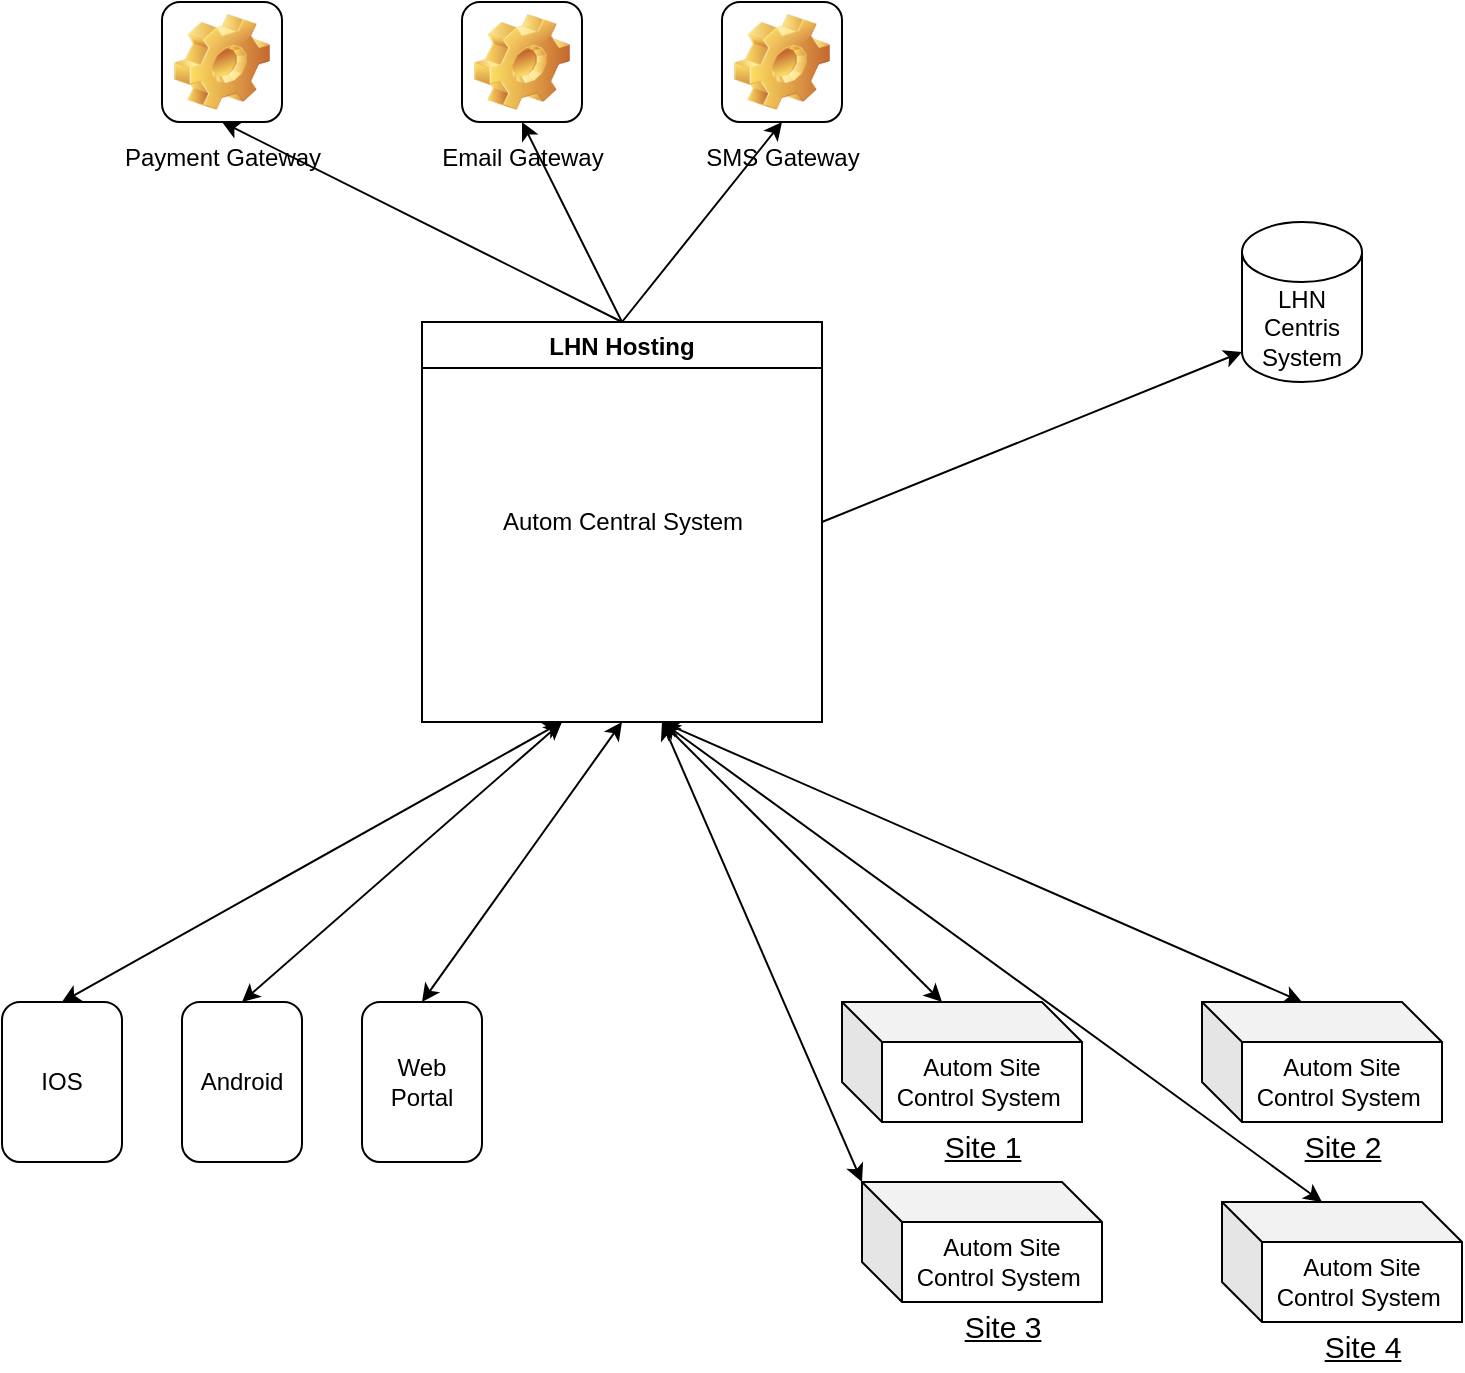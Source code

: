 <mxfile version="20.4.0" type="github">
  <diagram id="pcFBe0ktW983uF0_peFs" name="第 1 页">
    <mxGraphModel dx="1058" dy="800" grid="1" gridSize="10" guides="1" tooltips="1" connect="1" arrows="1" fold="1" page="1" pageScale="1" pageWidth="827" pageHeight="1169" math="0" shadow="0">
      <root>
        <mxCell id="0" />
        <mxCell id="1" parent="0" />
        <mxCell id="FymsGmBDHgkWZWgPvDEm-1" value="SMS Gateway" style="icon;html=1;image=img/clipart/Gear_128x128.png" vertex="1" parent="1">
          <mxGeometry x="400" y="100" width="60" height="60" as="geometry" />
        </mxCell>
        <mxCell id="FymsGmBDHgkWZWgPvDEm-4" value="Email Gateway" style="icon;html=1;image=img/clipart/Gear_128x128.png" vertex="1" parent="1">
          <mxGeometry x="270" y="100" width="60" height="60" as="geometry" />
        </mxCell>
        <mxCell id="FymsGmBDHgkWZWgPvDEm-8" value="Payment Gateway" style="icon;html=1;image=img/clipart/Gear_128x128.png" vertex="1" parent="1">
          <mxGeometry x="120" y="100" width="60" height="60" as="geometry" />
        </mxCell>
        <mxCell id="FymsGmBDHgkWZWgPvDEm-10" value="LHN Hosting" style="swimlane;" vertex="1" parent="1">
          <mxGeometry x="250" y="260" width="200" height="200" as="geometry" />
        </mxCell>
        <mxCell id="FymsGmBDHgkWZWgPvDEm-12" value="Autom Central System" style="text;html=1;align=center;verticalAlign=middle;resizable=0;points=[];autosize=1;strokeColor=none;fillColor=none;" vertex="1" parent="FymsGmBDHgkWZWgPvDEm-10">
          <mxGeometry x="30" y="85" width="140" height="30" as="geometry" />
        </mxCell>
        <mxCell id="FymsGmBDHgkWZWgPvDEm-16" value="" style="endArrow=classic;startArrow=classic;html=1;rounded=0;exitX=0.5;exitY=0;exitDx=0;exitDy=0;" edge="1" parent="FymsGmBDHgkWZWgPvDEm-10" source="FymsGmBDHgkWZWgPvDEm-13">
          <mxGeometry width="50" height="50" relative="1" as="geometry">
            <mxPoint x="20" y="250" as="sourcePoint" />
            <mxPoint x="70" y="200" as="targetPoint" />
          </mxGeometry>
        </mxCell>
        <mxCell id="FymsGmBDHgkWZWgPvDEm-11" value="LHN Centris System" style="shape=cylinder3;whiteSpace=wrap;html=1;boundedLbl=1;backgroundOutline=1;size=15;" vertex="1" parent="1">
          <mxGeometry x="660" y="210" width="60" height="80" as="geometry" />
        </mxCell>
        <mxCell id="FymsGmBDHgkWZWgPvDEm-13" value="IOS" style="rounded=1;whiteSpace=wrap;html=1;" vertex="1" parent="1">
          <mxGeometry x="40" y="600" width="60" height="80" as="geometry" />
        </mxCell>
        <mxCell id="FymsGmBDHgkWZWgPvDEm-14" value="Android" style="rounded=1;whiteSpace=wrap;html=1;" vertex="1" parent="1">
          <mxGeometry x="130" y="600" width="60" height="80" as="geometry" />
        </mxCell>
        <mxCell id="FymsGmBDHgkWZWgPvDEm-15" value="Web Portal" style="rounded=1;whiteSpace=wrap;html=1;" vertex="1" parent="1">
          <mxGeometry x="220" y="600" width="60" height="80" as="geometry" />
        </mxCell>
        <mxCell id="FymsGmBDHgkWZWgPvDEm-17" value="Autom Site Control System&amp;nbsp;" style="shape=cube;whiteSpace=wrap;html=1;boundedLbl=1;backgroundOutline=1;darkOpacity=0.05;darkOpacity2=0.1;" vertex="1" parent="1">
          <mxGeometry x="460" y="600" width="120" height="60" as="geometry" />
        </mxCell>
        <mxCell id="FymsGmBDHgkWZWgPvDEm-18" value="Autom Site Control System&amp;nbsp;" style="shape=cube;whiteSpace=wrap;html=1;boundedLbl=1;backgroundOutline=1;darkOpacity=0.05;darkOpacity2=0.1;" vertex="1" parent="1">
          <mxGeometry x="640" y="600" width="120" height="60" as="geometry" />
        </mxCell>
        <mxCell id="FymsGmBDHgkWZWgPvDEm-19" value="Autom Site Control System&amp;nbsp;" style="shape=cube;whiteSpace=wrap;html=1;boundedLbl=1;backgroundOutline=1;darkOpacity=0.05;darkOpacity2=0.1;" vertex="1" parent="1">
          <mxGeometry x="470" y="690" width="120" height="60" as="geometry" />
        </mxCell>
        <mxCell id="FymsGmBDHgkWZWgPvDEm-20" value="Autom Site Control System&amp;nbsp;" style="shape=cube;whiteSpace=wrap;html=1;boundedLbl=1;backgroundOutline=1;darkOpacity=0.05;darkOpacity2=0.1;" vertex="1" parent="1">
          <mxGeometry x="650" y="700" width="120" height="60" as="geometry" />
        </mxCell>
        <mxCell id="FymsGmBDHgkWZWgPvDEm-21" value="&lt;font size=&quot;1&quot; style=&quot;&quot;&gt;&lt;u style=&quot;font-weight: normal; font-size: 15px;&quot;&gt;Site 3&lt;/u&gt;&lt;/font&gt;" style="text;strokeColor=none;fillColor=none;html=1;fontSize=24;fontStyle=1;verticalAlign=middle;align=center;" vertex="1" parent="1">
          <mxGeometry x="490" y="750" width="100" height="20" as="geometry" />
        </mxCell>
        <mxCell id="FymsGmBDHgkWZWgPvDEm-22" value="&lt;font size=&quot;1&quot; style=&quot;&quot;&gt;&lt;u style=&quot;font-weight: normal; font-size: 15px;&quot;&gt;Site 4&lt;/u&gt;&lt;/font&gt;" style="text;strokeColor=none;fillColor=none;html=1;fontSize=24;fontStyle=1;verticalAlign=middle;align=center;" vertex="1" parent="1">
          <mxGeometry x="670" y="760" width="100" height="20" as="geometry" />
        </mxCell>
        <mxCell id="FymsGmBDHgkWZWgPvDEm-23" value="&lt;font size=&quot;1&quot; style=&quot;&quot;&gt;&lt;u style=&quot;font-weight: normal; font-size: 15px;&quot;&gt;Site 1&lt;/u&gt;&lt;/font&gt;" style="text;strokeColor=none;fillColor=none;html=1;fontSize=24;fontStyle=1;verticalAlign=middle;align=center;" vertex="1" parent="1">
          <mxGeometry x="480" y="660" width="100" height="20" as="geometry" />
        </mxCell>
        <mxCell id="FymsGmBDHgkWZWgPvDEm-24" value="&lt;font size=&quot;1&quot; style=&quot;&quot;&gt;&lt;u style=&quot;font-weight: normal; font-size: 15px;&quot;&gt;Site 2&lt;/u&gt;&lt;/font&gt;" style="text;strokeColor=none;fillColor=none;html=1;fontSize=24;fontStyle=1;verticalAlign=middle;align=center;" vertex="1" parent="1">
          <mxGeometry x="660" y="660" width="100" height="20" as="geometry" />
        </mxCell>
        <mxCell id="FymsGmBDHgkWZWgPvDEm-25" value="" style="endArrow=classic;startArrow=classic;html=1;rounded=0;fontSize=15;exitX=0;exitY=0;exitDx=50;exitDy=0;exitPerimeter=0;" edge="1" parent="1" source="FymsGmBDHgkWZWgPvDEm-17">
          <mxGeometry width="50" height="50" relative="1" as="geometry">
            <mxPoint x="320" y="510" as="sourcePoint" />
            <mxPoint x="370" y="460" as="targetPoint" />
          </mxGeometry>
        </mxCell>
        <mxCell id="FymsGmBDHgkWZWgPvDEm-26" value="" style="endArrow=classic;startArrow=classic;html=1;rounded=0;fontSize=15;exitX=0;exitY=0;exitDx=50;exitDy=0;exitPerimeter=0;" edge="1" parent="1" source="FymsGmBDHgkWZWgPvDEm-18">
          <mxGeometry width="50" height="50" relative="1" as="geometry">
            <mxPoint x="600" y="550" as="sourcePoint" />
            <mxPoint x="370" y="460" as="targetPoint" />
          </mxGeometry>
        </mxCell>
        <mxCell id="FymsGmBDHgkWZWgPvDEm-27" value="" style="endArrow=classic;startArrow=classic;html=1;rounded=0;fontSize=15;exitX=0;exitY=0;exitDx=0;exitDy=0;exitPerimeter=0;" edge="1" parent="1" source="FymsGmBDHgkWZWgPvDEm-19">
          <mxGeometry width="50" height="50" relative="1" as="geometry">
            <mxPoint x="310" y="580" as="sourcePoint" />
            <mxPoint x="370" y="460" as="targetPoint" />
          </mxGeometry>
        </mxCell>
        <mxCell id="FymsGmBDHgkWZWgPvDEm-28" value="" style="endArrow=classic;startArrow=classic;html=1;rounded=0;fontSize=15;exitX=0;exitY=0;exitDx=50;exitDy=0;exitPerimeter=0;" edge="1" parent="1" source="FymsGmBDHgkWZWgPvDEm-20">
          <mxGeometry width="50" height="50" relative="1" as="geometry">
            <mxPoint x="690" y="690" as="sourcePoint" />
            <mxPoint x="370" y="460" as="targetPoint" />
          </mxGeometry>
        </mxCell>
        <mxCell id="FymsGmBDHgkWZWgPvDEm-30" value="" style="endArrow=classic;html=1;rounded=0;fontSize=15;entryX=0.5;entryY=1;entryDx=0;entryDy=0;exitX=0.5;exitY=0;exitDx=0;exitDy=0;" edge="1" parent="1" source="FymsGmBDHgkWZWgPvDEm-10" target="FymsGmBDHgkWZWgPvDEm-1">
          <mxGeometry width="50" height="50" relative="1" as="geometry">
            <mxPoint x="380" y="260" as="sourcePoint" />
            <mxPoint x="430" y="210" as="targetPoint" />
          </mxGeometry>
        </mxCell>
        <mxCell id="FymsGmBDHgkWZWgPvDEm-31" value="" style="endArrow=classic;html=1;rounded=0;fontSize=15;entryX=0;entryY=1;entryDx=0;entryDy=-15;entryPerimeter=0;" edge="1" parent="1" target="FymsGmBDHgkWZWgPvDEm-11">
          <mxGeometry width="50" height="50" relative="1" as="geometry">
            <mxPoint x="450" y="360" as="sourcePoint" />
            <mxPoint x="500" y="310" as="targetPoint" />
          </mxGeometry>
        </mxCell>
        <mxCell id="FymsGmBDHgkWZWgPvDEm-32" value="" style="endArrow=classic;html=1;rounded=0;fontSize=15;entryX=0.5;entryY=1;entryDx=0;entryDy=0;exitX=0.5;exitY=0;exitDx=0;exitDy=0;" edge="1" parent="1" source="FymsGmBDHgkWZWgPvDEm-10" target="FymsGmBDHgkWZWgPvDEm-4">
          <mxGeometry width="50" height="50" relative="1" as="geometry">
            <mxPoint x="390" y="270" as="sourcePoint" />
            <mxPoint x="440" y="170" as="targetPoint" />
          </mxGeometry>
        </mxCell>
        <mxCell id="FymsGmBDHgkWZWgPvDEm-33" value="" style="endArrow=classic;html=1;rounded=0;fontSize=15;entryX=0.5;entryY=1;entryDx=0;entryDy=0;exitX=0.5;exitY=0;exitDx=0;exitDy=0;" edge="1" parent="1" source="FymsGmBDHgkWZWgPvDEm-10" target="FymsGmBDHgkWZWgPvDEm-8">
          <mxGeometry width="50" height="50" relative="1" as="geometry">
            <mxPoint x="400" y="280" as="sourcePoint" />
            <mxPoint x="450" y="180" as="targetPoint" />
          </mxGeometry>
        </mxCell>
        <mxCell id="FymsGmBDHgkWZWgPvDEm-34" value="" style="endArrow=classic;startArrow=classic;html=1;rounded=0;exitX=0.5;exitY=0;exitDx=0;exitDy=0;" edge="1" parent="1" source="FymsGmBDHgkWZWgPvDEm-14">
          <mxGeometry width="50" height="50" relative="1" as="geometry">
            <mxPoint x="80" y="610" as="sourcePoint" />
            <mxPoint x="320" y="460" as="targetPoint" />
          </mxGeometry>
        </mxCell>
        <mxCell id="FymsGmBDHgkWZWgPvDEm-35" value="" style="endArrow=classic;startArrow=classic;html=1;rounded=0;exitX=0.5;exitY=0;exitDx=0;exitDy=0;entryX=0.5;entryY=1;entryDx=0;entryDy=0;" edge="1" parent="1" source="FymsGmBDHgkWZWgPvDEm-15" target="FymsGmBDHgkWZWgPvDEm-10">
          <mxGeometry width="50" height="50" relative="1" as="geometry">
            <mxPoint x="90" y="620" as="sourcePoint" />
            <mxPoint x="340" y="480" as="targetPoint" />
          </mxGeometry>
        </mxCell>
      </root>
    </mxGraphModel>
  </diagram>
</mxfile>
